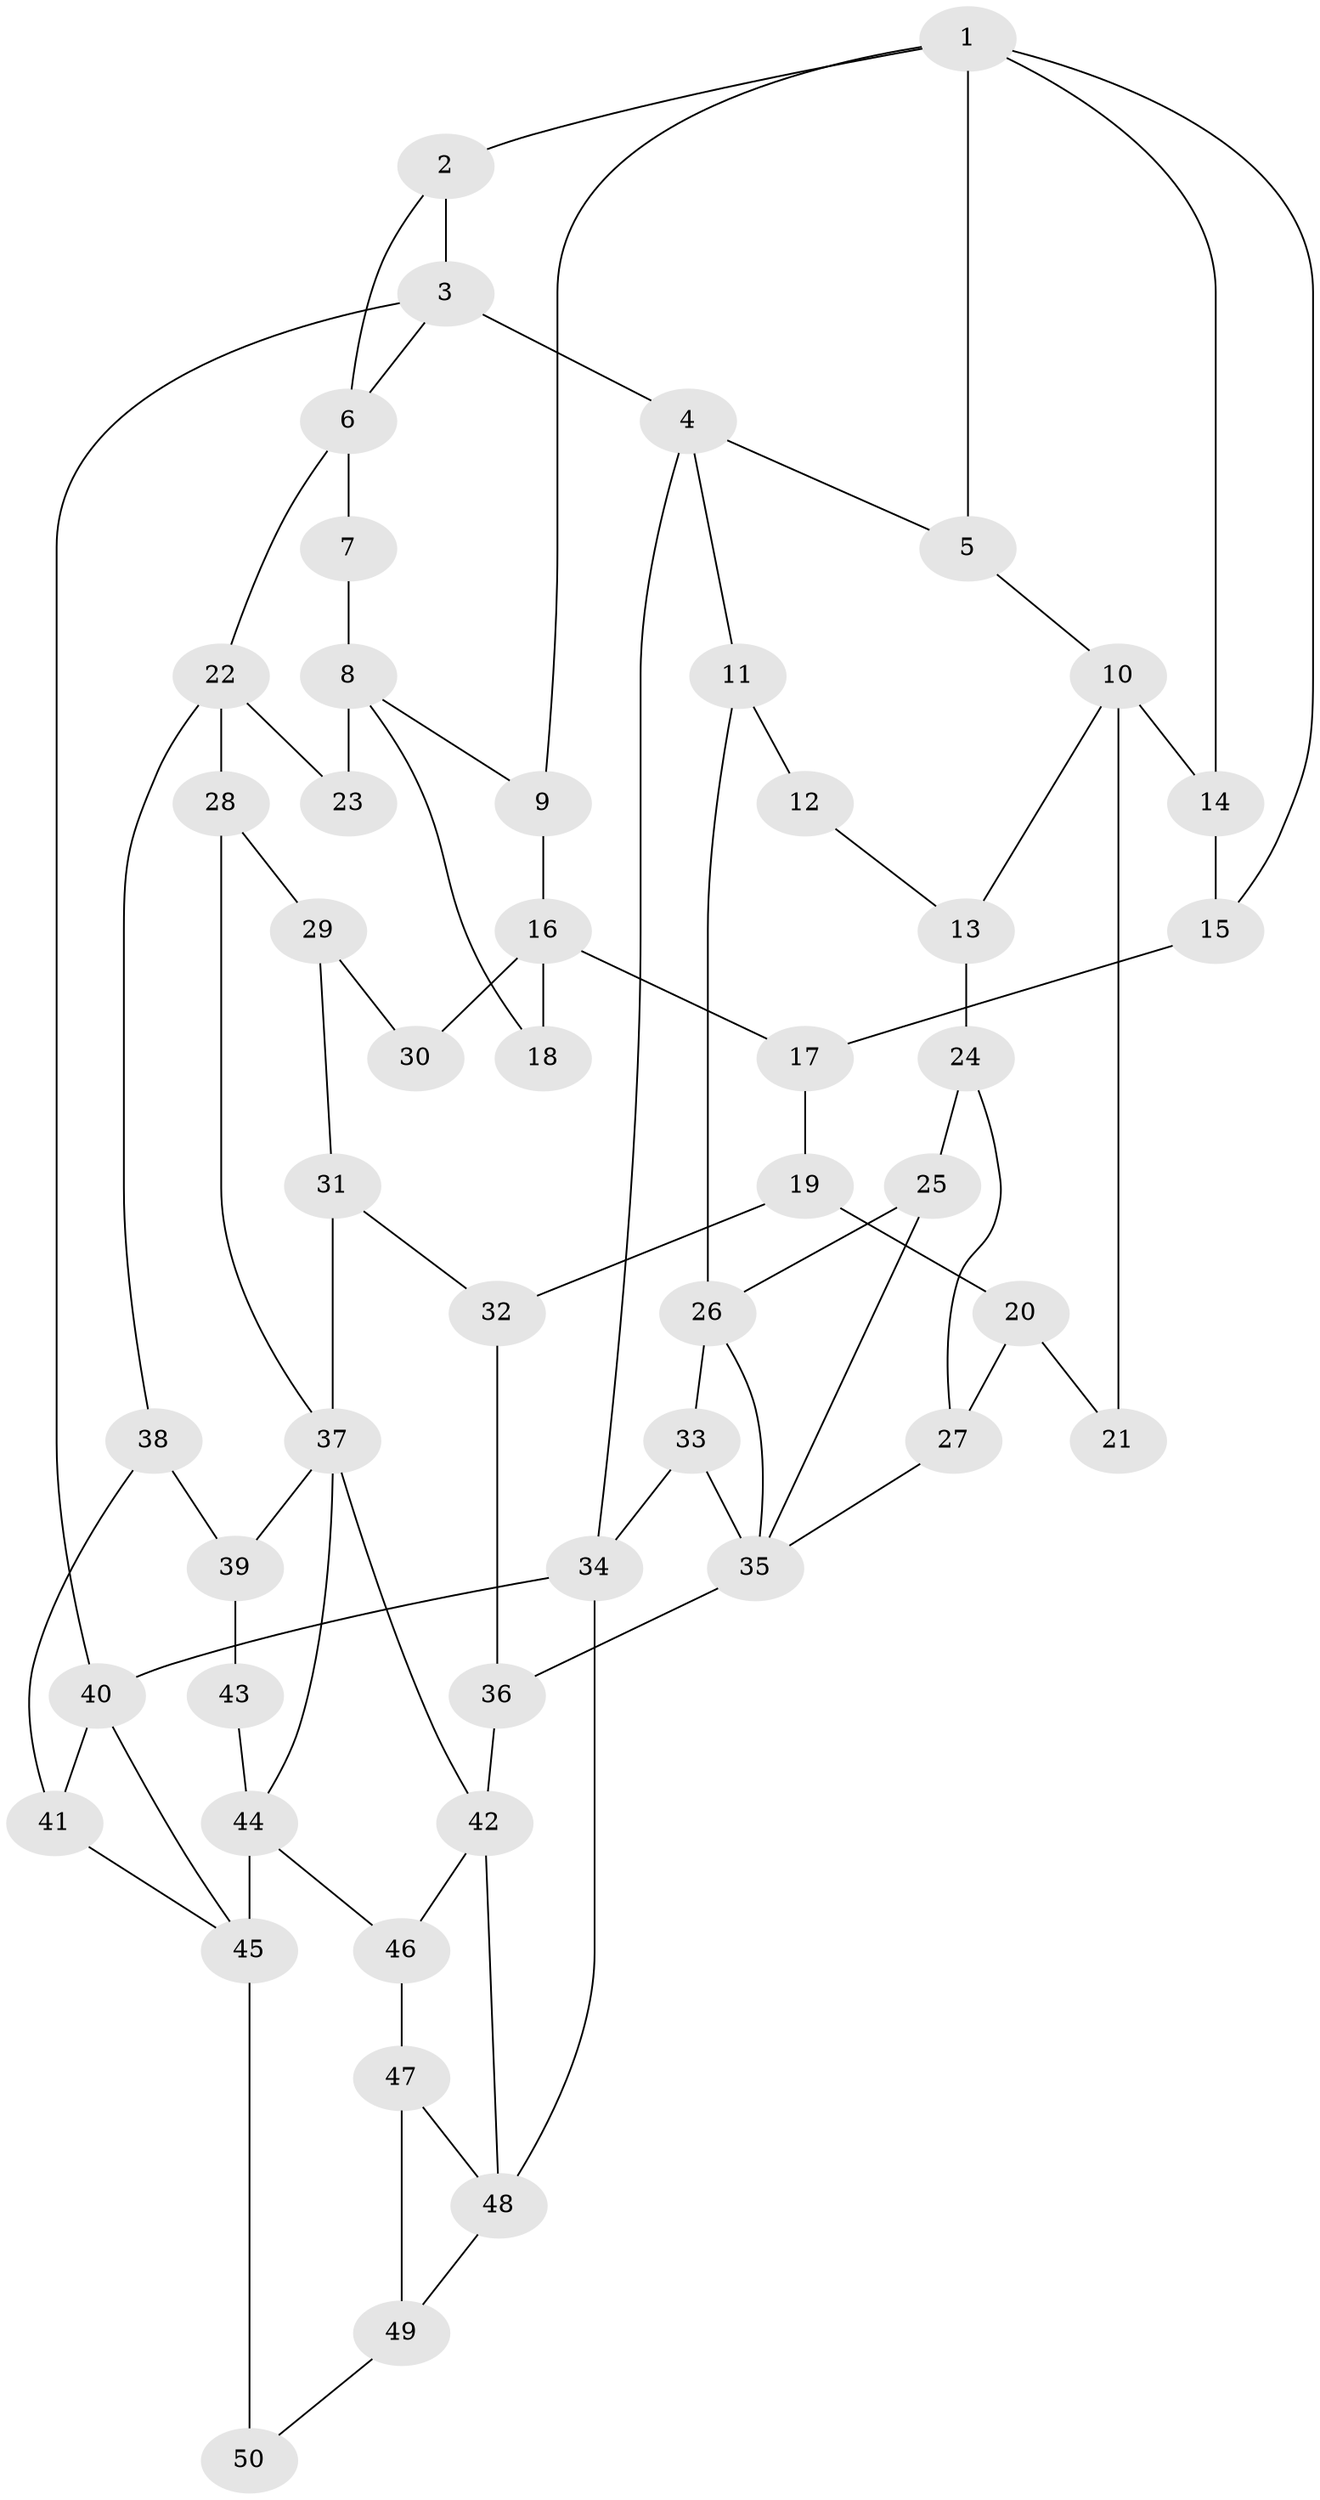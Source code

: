 // original degree distribution, {3: 0.030303030303030304, 4: 0.21212121212121213, 6: 0.20202020202020202, 5: 0.5555555555555556}
// Generated by graph-tools (version 1.1) at 2025/38/03/09/25 02:38:39]
// undirected, 50 vertices, 81 edges
graph export_dot {
graph [start="1"]
  node [color=gray90,style=filled];
  1;
  2;
  3;
  4;
  5;
  6;
  7;
  8;
  9;
  10;
  11;
  12;
  13;
  14;
  15;
  16;
  17;
  18;
  19;
  20;
  21;
  22;
  23;
  24;
  25;
  26;
  27;
  28;
  29;
  30;
  31;
  32;
  33;
  34;
  35;
  36;
  37;
  38;
  39;
  40;
  41;
  42;
  43;
  44;
  45;
  46;
  47;
  48;
  49;
  50;
  1 -- 2 [weight=1.0];
  1 -- 5 [weight=1.0];
  1 -- 9 [weight=1.0];
  1 -- 14 [weight=1.0];
  1 -- 15 [weight=1.0];
  2 -- 3 [weight=1.0];
  2 -- 6 [weight=1.0];
  3 -- 4 [weight=1.0];
  3 -- 6 [weight=1.0];
  3 -- 40 [weight=1.0];
  4 -- 5 [weight=1.0];
  4 -- 11 [weight=1.0];
  4 -- 34 [weight=1.0];
  5 -- 10 [weight=1.0];
  6 -- 7 [weight=2.0];
  6 -- 22 [weight=2.0];
  7 -- 8 [weight=2.0];
  8 -- 9 [weight=1.0];
  8 -- 18 [weight=1.0];
  8 -- 23 [weight=2.0];
  9 -- 16 [weight=1.0];
  10 -- 13 [weight=1.0];
  10 -- 14 [weight=1.0];
  10 -- 21 [weight=2.0];
  11 -- 12 [weight=2.0];
  11 -- 26 [weight=2.0];
  12 -- 13 [weight=1.0];
  13 -- 24 [weight=1.0];
  14 -- 15 [weight=1.0];
  15 -- 17 [weight=1.0];
  16 -- 17 [weight=1.0];
  16 -- 18 [weight=2.0];
  16 -- 30 [weight=2.0];
  17 -- 19 [weight=1.0];
  19 -- 20 [weight=1.0];
  19 -- 32 [weight=1.0];
  20 -- 21 [weight=1.0];
  20 -- 27 [weight=1.0];
  22 -- 23 [weight=1.0];
  22 -- 28 [weight=1.0];
  22 -- 38 [weight=1.0];
  24 -- 25 [weight=1.0];
  24 -- 27 [weight=1.0];
  25 -- 26 [weight=1.0];
  25 -- 35 [weight=1.0];
  26 -- 33 [weight=2.0];
  26 -- 35 [weight=1.0];
  27 -- 35 [weight=1.0];
  28 -- 29 [weight=1.0];
  28 -- 37 [weight=1.0];
  29 -- 30 [weight=1.0];
  29 -- 31 [weight=1.0];
  31 -- 32 [weight=1.0];
  31 -- 37 [weight=1.0];
  32 -- 36 [weight=1.0];
  33 -- 34 [weight=2.0];
  33 -- 35 [weight=1.0];
  34 -- 40 [weight=1.0];
  34 -- 48 [weight=2.0];
  35 -- 36 [weight=2.0];
  36 -- 42 [weight=2.0];
  37 -- 39 [weight=1.0];
  37 -- 42 [weight=2.0];
  37 -- 44 [weight=1.0];
  38 -- 39 [weight=1.0];
  38 -- 41 [weight=1.0];
  39 -- 43 [weight=1.0];
  40 -- 41 [weight=1.0];
  40 -- 45 [weight=1.0];
  41 -- 45 [weight=1.0];
  42 -- 46 [weight=1.0];
  42 -- 48 [weight=1.0];
  43 -- 44 [weight=2.0];
  44 -- 45 [weight=2.0];
  44 -- 46 [weight=1.0];
  45 -- 50 [weight=2.0];
  46 -- 47 [weight=1.0];
  47 -- 48 [weight=1.0];
  47 -- 49 [weight=1.0];
  48 -- 49 [weight=1.0];
  49 -- 50 [weight=1.0];
}
